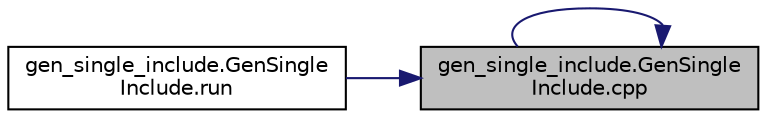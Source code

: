 digraph "gen_single_include.GenSingleInclude.cpp"
{
 // INTERACTIVE_SVG=YES
 // LATEX_PDF_SIZE
  edge [fontname="Helvetica",fontsize="10",labelfontname="Helvetica",labelfontsize="10"];
  node [fontname="Helvetica",fontsize="10",shape=record];
  rankdir="RL";
  Node1 [label="gen_single_include.GenSingle\lInclude.cpp",height=0.2,width=0.4,color="black", fillcolor="grey75", style="filled", fontcolor="black",tooltip=" "];
  Node1 -> Node1 [dir="back",color="midnightblue",fontsize="10",style="solid",fontname="Helvetica"];
  Node1 -> Node2 [dir="back",color="midnightblue",fontsize="10",style="solid",fontname="Helvetica"];
  Node2 [label="gen_single_include.GenSingle\lInclude.run",height=0.2,width=0.4,color="black", fillcolor="white", style="filled",URL="$classgen__single__include_1_1_gen_single_include.html#a739cd56e45b4741214e672bd59b1363c",tooltip=" "];
}
